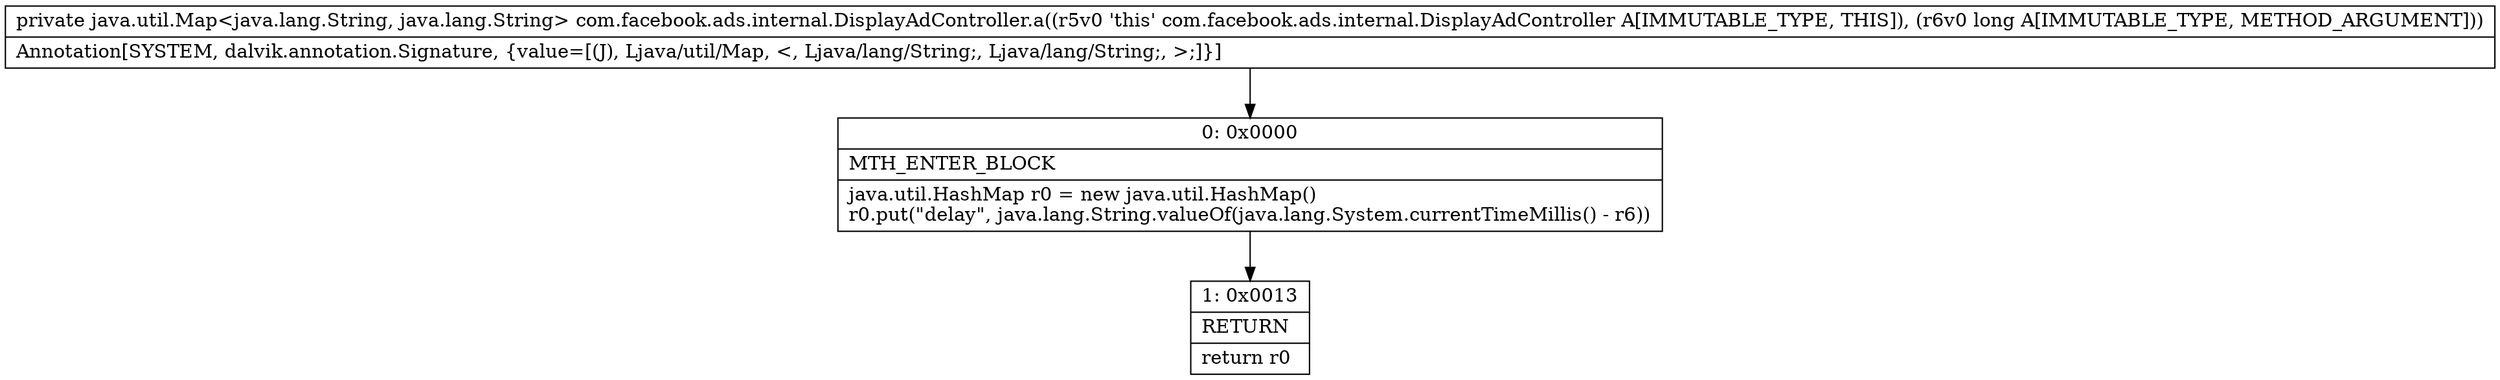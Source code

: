 digraph "CFG forcom.facebook.ads.internal.DisplayAdController.a(J)Ljava\/util\/Map;" {
Node_0 [shape=record,label="{0\:\ 0x0000|MTH_ENTER_BLOCK\l|java.util.HashMap r0 = new java.util.HashMap()\lr0.put(\"delay\", java.lang.String.valueOf(java.lang.System.currentTimeMillis() \- r6))\l}"];
Node_1 [shape=record,label="{1\:\ 0x0013|RETURN\l|return r0\l}"];
MethodNode[shape=record,label="{private java.util.Map\<java.lang.String, java.lang.String\> com.facebook.ads.internal.DisplayAdController.a((r5v0 'this' com.facebook.ads.internal.DisplayAdController A[IMMUTABLE_TYPE, THIS]), (r6v0 long A[IMMUTABLE_TYPE, METHOD_ARGUMENT]))  | Annotation[SYSTEM, dalvik.annotation.Signature, \{value=[(J), Ljava\/util\/Map, \<, Ljava\/lang\/String;, Ljava\/lang\/String;, \>;]\}]\l}"];
MethodNode -> Node_0;
Node_0 -> Node_1;
}

